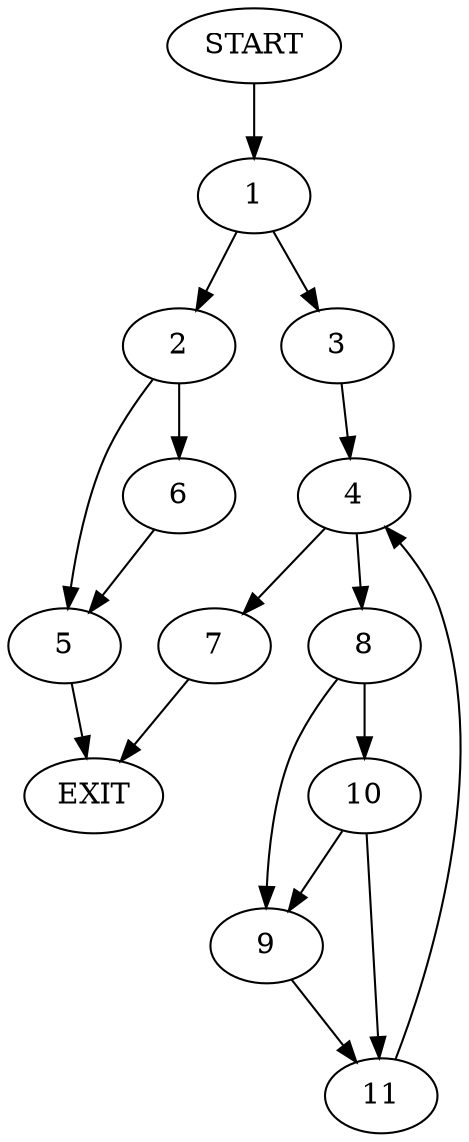 digraph {
0 [label="START"]
12 [label="EXIT"]
0 -> 1
1 -> 2
1 -> 3
3 -> 4
2 -> 5
2 -> 6
4 -> 7
4 -> 8
8 -> 9
8 -> 10
7 -> 12
9 -> 11
10 -> 9
10 -> 11
11 -> 4
5 -> 12
6 -> 5
}

